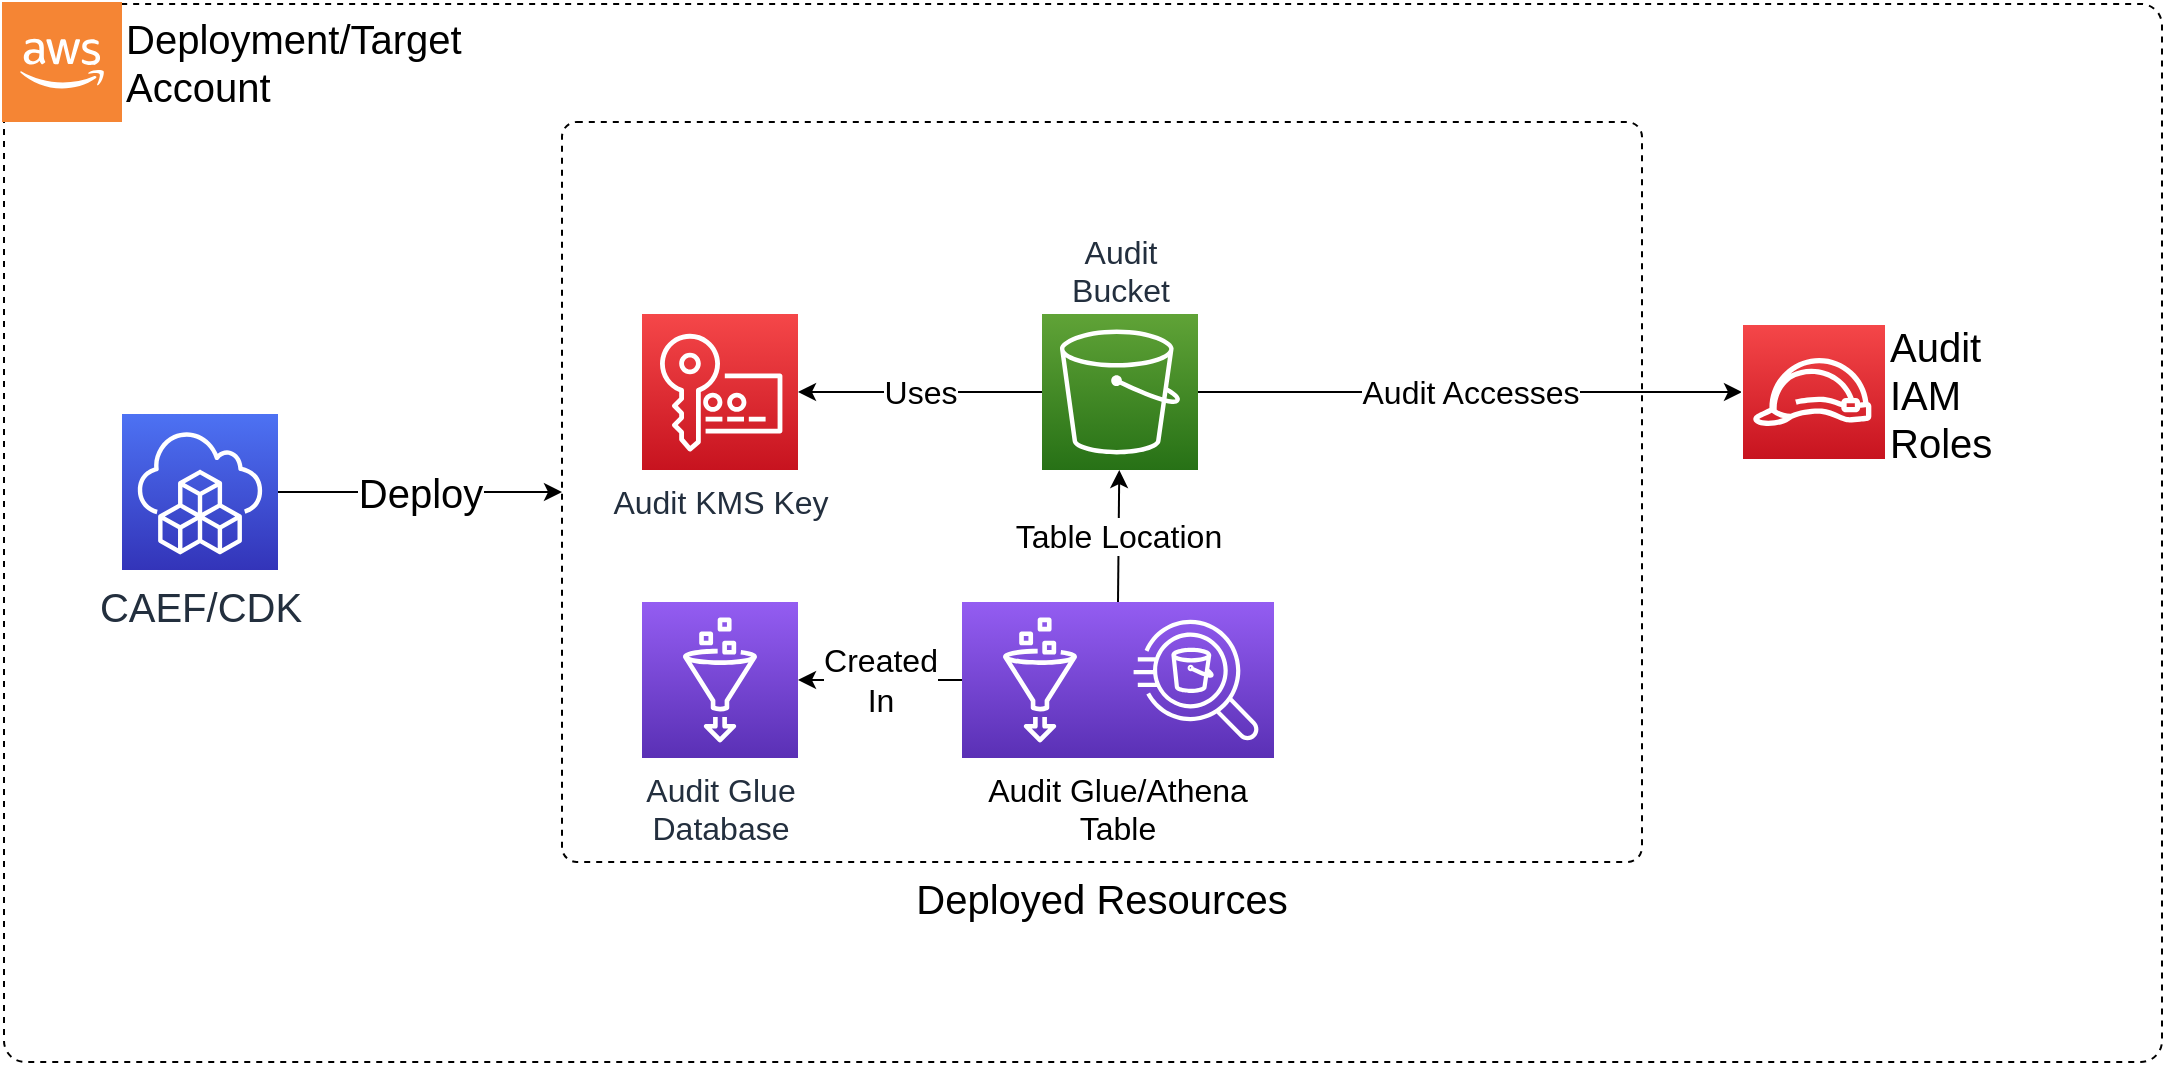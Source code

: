 <mxfile>
    <diagram id="n5W9dpHo_4uRlmlUV37y" name="Page-1">
        <mxGraphModel dx="1028" dy="695" grid="1" gridSize="10" guides="1" tooltips="1" connect="1" arrows="1" fold="1" page="1" pageScale="1" pageWidth="1700" pageHeight="1100" background="#FFFFFF" math="0" shadow="0">
            <root>
                <mxCell id="0"/>
                <mxCell id="1" parent="0"/>
                <mxCell id="Vt560z4J3A8kVG_z0Vwq-2" value="" style="rounded=1;whiteSpace=wrap;html=1;fontSize=20;fillColor=none;arcSize=2;dashed=1;" parent="1" vertex="1">
                    <mxGeometry x="161" y="271" width="1079" height="529" as="geometry"/>
                </mxCell>
                <mxCell id="Vt560z4J3A8kVG_z0Vwq-3" value="Deployed Resources" style="rounded=1;whiteSpace=wrap;html=1;fontSize=20;fillColor=none;arcSize=2;dashed=1;labelPosition=center;verticalLabelPosition=bottom;align=center;verticalAlign=top;" parent="1" vertex="1">
                    <mxGeometry x="440" y="330" width="540" height="370" as="geometry"/>
                </mxCell>
                <mxCell id="Vt560z4J3A8kVG_z0Vwq-4" value="Deployment/Target&lt;br style=&quot;font-size: 20px;&quot;&gt;Account" style="outlineConnect=0;dashed=0;verticalLabelPosition=middle;verticalAlign=middle;align=left;html=1;shape=mxgraph.aws3.cloud_2;fillColor=#F58534;gradientColor=none;labelPosition=right;fontSize=20;" parent="1" vertex="1">
                    <mxGeometry x="160" y="270" width="60" height="60" as="geometry"/>
                </mxCell>
                <mxCell id="Vt560z4J3A8kVG_z0Vwq-5" value="Deploy" style="edgeStyle=orthogonalEdgeStyle;rounded=0;orthogonalLoop=1;jettySize=auto;html=1;entryX=0;entryY=0.5;entryDx=0;entryDy=0;fontSize=20;" parent="1" source="Vt560z4J3A8kVG_z0Vwq-6" target="Vt560z4J3A8kVG_z0Vwq-3" edge="1">
                    <mxGeometry relative="1" as="geometry"/>
                </mxCell>
                <mxCell id="Vt560z4J3A8kVG_z0Vwq-6" value="CAEF/CDK" style="sketch=0;points=[[0,0,0],[0.25,0,0],[0.5,0,0],[0.75,0,0],[1,0,0],[0,1,0],[0.25,1,0],[0.5,1,0],[0.75,1,0],[1,1,0],[0,0.25,0],[0,0.5,0],[0,0.75,0],[1,0.25,0],[1,0.5,0],[1,0.75,0]];outlineConnect=0;fontColor=#232F3E;gradientColor=#4D72F3;gradientDirection=north;fillColor=#3334B9;strokeColor=#ffffff;dashed=0;verticalLabelPosition=bottom;verticalAlign=top;align=center;html=1;fontSize=20;fontStyle=0;aspect=fixed;shape=mxgraph.aws4.resourceIcon;resIcon=mxgraph.aws4.cloud_development_kit;" parent="1" vertex="1">
                    <mxGeometry x="220" y="476" width="78" height="78" as="geometry"/>
                </mxCell>
                <mxCell id="Vt560z4J3A8kVG_z0Vwq-23" value="Uses" style="edgeStyle=orthogonalEdgeStyle;rounded=0;orthogonalLoop=1;jettySize=auto;html=1;fontSize=16;" parent="1" target="Vt560z4J3A8kVG_z0Vwq-15" edge="1">
                    <mxGeometry relative="1" as="geometry">
                        <mxPoint x="673" y="511" as="sourcePoint"/>
                    </mxGeometry>
                </mxCell>
                <mxCell id="temhnbDpD8ueiIC_QQ7--7" style="edgeStyle=orthogonalEdgeStyle;rounded=0;orthogonalLoop=1;jettySize=auto;html=1;fontSize=16;" parent="1" target="Vt560z4J3A8kVG_z0Vwq-16" edge="1">
                    <mxGeometry relative="1" as="geometry">
                        <mxPoint x="712" y="630" as="sourcePoint"/>
                    </mxGeometry>
                </mxCell>
                <mxCell id="temhnbDpD8ueiIC_QQ7--10" value="&lt;meta charset=&quot;utf-8&quot;&gt;&lt;span style=&quot;color: rgb(0, 0, 0); font-family: helvetica; font-size: 16px; font-style: normal; font-weight: 400; letter-spacing: normal; text-align: center; text-indent: 0px; text-transform: none; word-spacing: 0px; background-color: rgb(255, 255, 255); display: inline; float: none;&quot;&gt;Uses&lt;/span&gt;" style="edgeStyle=orthogonalEdgeStyle;rounded=0;orthogonalLoop=1;jettySize=auto;html=1;fontSize=16;entryX=1;entryY=0.5;entryDx=0;entryDy=0;entryPerimeter=0;" parent="1" source="temhnbDpD8ueiIC_QQ7--8" target="temhnbDpD8ueiIC_QQ7--11" edge="1">
                    <mxGeometry relative="1" as="geometry"/>
                </mxCell>
                <mxCell id="temhnbDpD8ueiIC_QQ7--15" value="Audit Accesses" style="edgeStyle=orthogonalEdgeStyle;rounded=0;orthogonalLoop=1;jettySize=auto;html=1;fontSize=16;" parent="1" source="temhnbDpD8ueiIC_QQ7--8" target="temhnbDpD8ueiIC_QQ7--13" edge="1">
                    <mxGeometry relative="1" as="geometry"/>
                </mxCell>
                <mxCell id="temhnbDpD8ueiIC_QQ7--8" value="Audit&lt;br&gt;Bucket" style="sketch=0;points=[[0,0,0],[0.25,0,0],[0.5,0,0],[0.75,0,0],[1,0,0],[0,1,0],[0.25,1,0],[0.5,1,0],[0.75,1,0],[1,1,0],[0,0.25,0],[0,0.5,0],[0,0.75,0],[1,0.25,0],[1,0.5,0],[1,0.75,0]];outlineConnect=0;fontColor=#232F3E;gradientColor=#60A337;gradientDirection=north;fillColor=#277116;strokeColor=#ffffff;dashed=0;verticalLabelPosition=top;verticalAlign=bottom;align=center;html=1;fontSize=16;fontStyle=0;aspect=fixed;shape=mxgraph.aws4.resourceIcon;resIcon=mxgraph.aws4.s3;labelPosition=center;" parent="1" vertex="1">
                    <mxGeometry x="680" y="426" width="78" height="78" as="geometry"/>
                </mxCell>
                <mxCell id="temhnbDpD8ueiIC_QQ7--11" value="Audit KMS Key" style="sketch=0;points=[[0,0,0],[0.25,0,0],[0.5,0,0],[0.75,0,0],[1,0,0],[0,1,0],[0.25,1,0],[0.5,1,0],[0.75,1,0],[1,1,0],[0,0.25,0],[0,0.5,0],[0,0.75,0],[1,0.25,0],[1,0.5,0],[1,0.75,0]];outlineConnect=0;fontColor=#232F3E;gradientColor=#F54749;gradientDirection=north;fillColor=#C7131F;strokeColor=#ffffff;dashed=0;verticalLabelPosition=bottom;verticalAlign=top;align=center;html=1;fontSize=16;fontStyle=0;aspect=fixed;shape=mxgraph.aws4.resourceIcon;resIcon=mxgraph.aws4.key_management_service;" parent="1" vertex="1">
                    <mxGeometry x="480" y="426" width="78" height="78" as="geometry"/>
                </mxCell>
                <mxCell id="temhnbDpD8ueiIC_QQ7--12" value="Audit&#10;IAM&#10;Roles" style="group;labelPosition=right;verticalLabelPosition=middle;align=left;verticalAlign=middle;fontSize=20;" parent="1" vertex="1" connectable="0">
                    <mxGeometry x="1030" y="431" width="72" height="68" as="geometry"/>
                </mxCell>
                <mxCell id="temhnbDpD8ueiIC_QQ7--13" value="" style="rounded=0;whiteSpace=wrap;html=1;verticalAlign=top;fillColor=#C7131F;strokeColor=#ffffff;fontColor=#232F3E;sketch=0;gradientColor=#F54749;gradientDirection=north;dashed=0;fontStyle=0;" parent="temhnbDpD8ueiIC_QQ7--12" vertex="1">
                    <mxGeometry width="72" height="68" as="geometry"/>
                </mxCell>
                <mxCell id="temhnbDpD8ueiIC_QQ7--14" value="" style="sketch=0;outlineConnect=0;dashed=0;verticalLabelPosition=bottom;verticalAlign=top;align=center;html=1;fontSize=12;fontStyle=0;aspect=fixed;pointerEvents=1;shape=mxgraph.aws4.role;" parent="temhnbDpD8ueiIC_QQ7--12" vertex="1">
                    <mxGeometry x="5" y="17" width="60.27" height="34" as="geometry"/>
                </mxCell>
                <mxCell id="4" value="Audit Glue&lt;br&gt;Database" style="sketch=0;points=[[0,0,0],[0.25,0,0],[0.5,0,0],[0.75,0,0],[1,0,0],[0,1,0],[0.25,1,0],[0.5,1,0],[0.75,1,0],[1,1,0],[0,0.25,0],[0,0.5,0],[0,0.75,0],[1,0.25,0],[1,0.5,0],[1,0.75,0]];outlineConnect=0;fontColor=#232F3E;gradientColor=#945DF2;gradientDirection=north;fillColor=#5A30B5;strokeColor=#ffffff;dashed=0;verticalLabelPosition=bottom;verticalAlign=top;align=center;html=1;fontSize=16;fontStyle=0;aspect=fixed;shape=mxgraph.aws4.resourceIcon;resIcon=mxgraph.aws4.glue;" vertex="1" parent="1">
                    <mxGeometry x="480" y="570" width="78" height="78" as="geometry"/>
                </mxCell>
                <mxCell id="7" value="Audit Glue/Athena&#10;Table" style="group;labelPosition=center;verticalLabelPosition=bottom;align=center;verticalAlign=top;fontSize=16;" vertex="1" connectable="0" parent="1">
                    <mxGeometry x="640" y="570" width="156" height="78" as="geometry"/>
                </mxCell>
                <mxCell id="5" value="" style="sketch=0;points=[[0,0,0],[0.25,0,0],[0.5,0,0],[0.75,0,0],[1,0,0],[0,1,0],[0.25,1,0],[0.5,1,0],[0.75,1,0],[1,1,0],[0,0.25,0],[0,0.5,0],[0,0.75,0],[1,0.25,0],[1,0.5,0],[1,0.75,0]];outlineConnect=0;fontColor=#232F3E;gradientColor=#945DF2;gradientDirection=north;fillColor=#5A30B5;strokeColor=#ffffff;dashed=0;verticalLabelPosition=bottom;verticalAlign=top;align=center;html=1;fontSize=16;fontStyle=0;aspect=fixed;shape=mxgraph.aws4.resourceIcon;resIcon=mxgraph.aws4.glue;" vertex="1" parent="7">
                    <mxGeometry width="78" height="78" as="geometry"/>
                </mxCell>
                <mxCell id="6" value="" style="sketch=0;points=[[0,0,0],[0.25,0,0],[0.5,0,0],[0.75,0,0],[1,0,0],[0,1,0],[0.25,1,0],[0.5,1,0],[0.75,1,0],[1,1,0],[0,0.25,0],[0,0.5,0],[0,0.75,0],[1,0.25,0],[1,0.5,0],[1,0.75,0]];outlineConnect=0;fontColor=#232F3E;gradientColor=#945DF2;gradientDirection=north;fillColor=#5A30B5;strokeColor=#ffffff;dashed=0;verticalLabelPosition=bottom;verticalAlign=top;align=center;html=1;fontSize=12;fontStyle=0;aspect=fixed;shape=mxgraph.aws4.resourceIcon;resIcon=mxgraph.aws4.athena;" vertex="1" parent="7">
                    <mxGeometry x="78" width="78" height="78" as="geometry"/>
                </mxCell>
                <mxCell id="8" value="Created&lt;br&gt;In" style="edgeStyle=none;html=1;fontSize=16;" edge="1" parent="1" source="5" target="4">
                    <mxGeometry relative="1" as="geometry"/>
                </mxCell>
                <mxCell id="10" value="Table Location" style="edgeStyle=none;html=1;exitX=1;exitY=0;exitDx=0;exitDy=0;exitPerimeter=0;fontSize=16;" edge="1" parent="1" source="5" target="temhnbDpD8ueiIC_QQ7--8">
                    <mxGeometry relative="1" as="geometry"/>
                </mxCell>
            </root>
        </mxGraphModel>
    </diagram>
</mxfile>